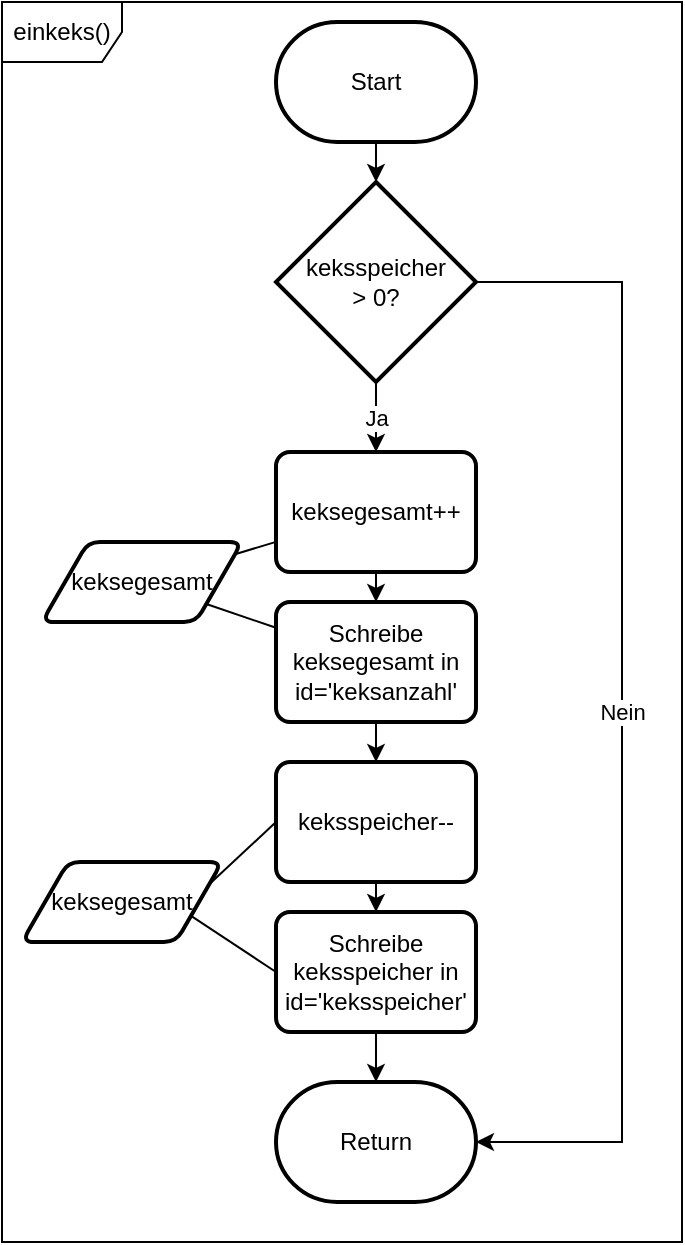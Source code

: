 <mxfile version="14.6.9" type="embed"><diagram id="vZ7kmNiSAqTef9wajx_H" name="Seite-1"><mxGraphModel dx="981" dy="537" grid="1" gridSize="10" guides="1" tooltips="1" connect="1" arrows="1" fold="1" page="1" pageScale="1" pageWidth="827" pageHeight="1169" math="0" shadow="0"><root><mxCell id="0"/><mxCell id="1" parent="0"/><mxCell id="2" value="einkeks()" style="shape=umlFrame;whiteSpace=wrap;html=1;" vertex="1" parent="1"><mxGeometry x="180" y="90" width="340" height="620" as="geometry"/></mxCell><mxCell id="7" style="edgeStyle=orthogonalEdgeStyle;rounded=0;orthogonalLoop=1;jettySize=auto;html=1;" edge="1" parent="1" source="5" target="6"><mxGeometry relative="1" as="geometry"/></mxCell><mxCell id="5" value="Start" style="strokeWidth=2;html=1;shape=mxgraph.flowchart.terminator;whiteSpace=wrap;" vertex="1" parent="1"><mxGeometry x="317" y="100" width="100" height="60" as="geometry"/></mxCell><mxCell id="11" value="Ja" style="edgeStyle=orthogonalEdgeStyle;rounded=0;orthogonalLoop=1;jettySize=auto;html=1;" edge="1" parent="1" source="6" target="10"><mxGeometry relative="1" as="geometry"/></mxCell><mxCell id="12" value="Nein" style="edgeStyle=orthogonalEdgeStyle;rounded=0;orthogonalLoop=1;jettySize=auto;html=1;" edge="1" parent="1" source="6" target="9"><mxGeometry relative="1" as="geometry"><Array as="points"><mxPoint x="490" y="230"/><mxPoint x="490" y="660"/></Array></mxGeometry></mxCell><mxCell id="6" value="keksspeicher &lt;br&gt;&amp;gt; 0?" style="strokeWidth=2;html=1;shape=mxgraph.flowchart.decision;whiteSpace=wrap;" vertex="1" parent="1"><mxGeometry x="317" y="180" width="100" height="100" as="geometry"/></mxCell><mxCell id="9" value="Return" style="strokeWidth=2;html=1;shape=mxgraph.flowchart.terminator;whiteSpace=wrap;" vertex="1" parent="1"><mxGeometry x="317" y="630" width="100" height="60" as="geometry"/></mxCell><mxCell id="15" style="edgeStyle=orthogonalEdgeStyle;rounded=0;orthogonalLoop=1;jettySize=auto;html=1;" edge="1" parent="1" source="10" target="14"><mxGeometry relative="1" as="geometry"/></mxCell><mxCell id="19" style="rounded=0;orthogonalLoop=1;jettySize=auto;html=1;endArrow=none;endFill=0;" edge="1" parent="1" source="10" target="16"><mxGeometry relative="1" as="geometry"/></mxCell><mxCell id="10" value="keksegesamt++" style="rounded=1;whiteSpace=wrap;html=1;absoluteArcSize=1;arcSize=14;strokeWidth=2;" vertex="1" parent="1"><mxGeometry x="317" y="315" width="100" height="60" as="geometry"/></mxCell><mxCell id="23" style="edgeStyle=none;rounded=0;orthogonalLoop=1;jettySize=auto;html=1;endArrow=classic;endFill=1;" edge="1" parent="1" source="14" target="20"><mxGeometry relative="1" as="geometry"/></mxCell><mxCell id="14" value="Schreibe keksegesamt in id='keksanzahl'" style="rounded=1;whiteSpace=wrap;html=1;absoluteArcSize=1;arcSize=14;strokeWidth=2;" vertex="1" parent="1"><mxGeometry x="317" y="390" width="100" height="60" as="geometry"/></mxCell><mxCell id="18" style="rounded=0;orthogonalLoop=1;jettySize=auto;html=1;endArrow=none;endFill=0;" edge="1" parent="1" source="16" target="14"><mxGeometry relative="1" as="geometry"/></mxCell><mxCell id="16" value="keksegesamt" style="shape=parallelogram;html=1;strokeWidth=2;perimeter=parallelogramPerimeter;whiteSpace=wrap;rounded=1;arcSize=12;size=0.23;" vertex="1" parent="1"><mxGeometry x="200" y="360" width="100" height="40" as="geometry"/></mxCell><mxCell id="24" style="edgeStyle=none;rounded=0;orthogonalLoop=1;jettySize=auto;html=1;endArrow=classic;endFill=1;" edge="1" parent="1" source="20" target="21"><mxGeometry relative="1" as="geometry"/></mxCell><mxCell id="20" value="keksspeicher--" style="rounded=1;whiteSpace=wrap;html=1;absoluteArcSize=1;arcSize=14;strokeWidth=2;" vertex="1" parent="1"><mxGeometry x="317" y="470" width="100" height="60" as="geometry"/></mxCell><mxCell id="25" style="edgeStyle=none;rounded=0;orthogonalLoop=1;jettySize=auto;html=1;endArrow=classic;endFill=1;" edge="1" parent="1" source="21" target="9"><mxGeometry relative="1" as="geometry"/></mxCell><mxCell id="21" value="Schreibe keksspeicher in id='keksspeicher'" style="rounded=1;whiteSpace=wrap;html=1;absoluteArcSize=1;arcSize=14;strokeWidth=2;" vertex="1" parent="1"><mxGeometry x="317" y="545" width="100" height="60" as="geometry"/></mxCell><mxCell id="26" value="keksegesamt" style="shape=parallelogram;html=1;strokeWidth=2;perimeter=parallelogramPerimeter;whiteSpace=wrap;rounded=1;arcSize=12;size=0.23;" vertex="1" parent="1"><mxGeometry x="190" y="520" width="100" height="40" as="geometry"/></mxCell><mxCell id="27" style="rounded=0;orthogonalLoop=1;jettySize=auto;html=1;endArrow=none;endFill=0;exitX=0;exitY=0.5;exitDx=0;exitDy=0;entryX=1;entryY=0.25;entryDx=0;entryDy=0;" edge="1" parent="1" source="20" target="26"><mxGeometry relative="1" as="geometry"><mxPoint x="303.99" y="500.004" as="sourcePoint"/><mxPoint x="260.003" y="508.031" as="targetPoint"/></mxGeometry></mxCell><mxCell id="28" style="rounded=0;orthogonalLoop=1;jettySize=auto;html=1;endArrow=none;endFill=0;exitX=0;exitY=0.5;exitDx=0;exitDy=0;entryX=1;entryY=0.75;entryDx=0;entryDy=0;" edge="1" parent="1" source="21" target="26"><mxGeometry relative="1" as="geometry"><mxPoint x="327" y="510" as="sourcePoint"/><mxPoint x="283.503" y="526.299" as="targetPoint"/></mxGeometry></mxCell></root></mxGraphModel></diagram></mxfile>